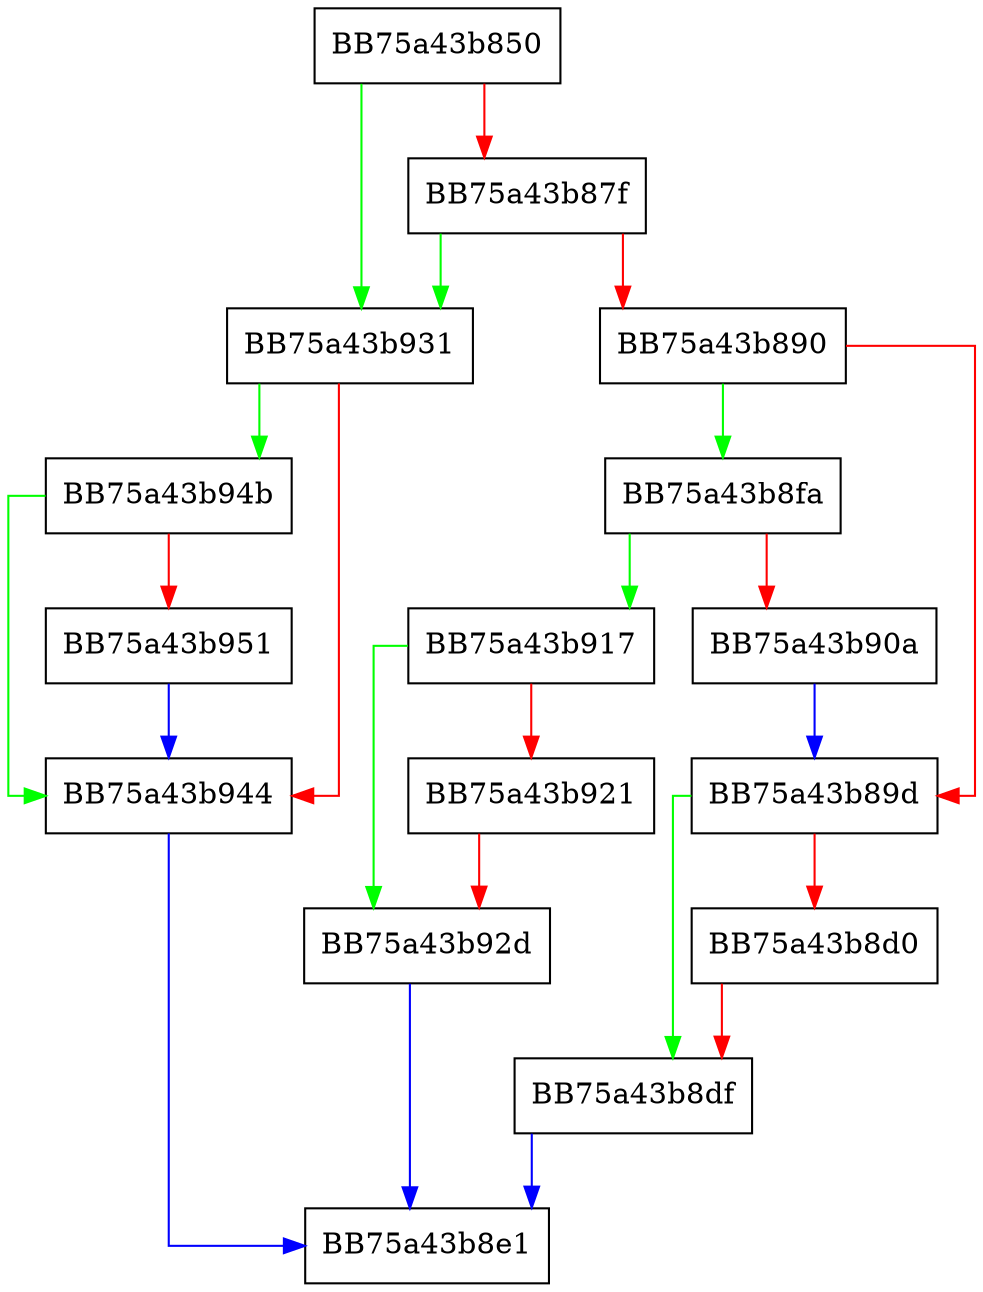 digraph OpenSubKey {
  node [shape="box"];
  graph [splines=ortho];
  BB75a43b850 -> BB75a43b931 [color="green"];
  BB75a43b850 -> BB75a43b87f [color="red"];
  BB75a43b87f -> BB75a43b931 [color="green"];
  BB75a43b87f -> BB75a43b890 [color="red"];
  BB75a43b890 -> BB75a43b8fa [color="green"];
  BB75a43b890 -> BB75a43b89d [color="red"];
  BB75a43b89d -> BB75a43b8df [color="green"];
  BB75a43b89d -> BB75a43b8d0 [color="red"];
  BB75a43b8d0 -> BB75a43b8df [color="red"];
  BB75a43b8df -> BB75a43b8e1 [color="blue"];
  BB75a43b8fa -> BB75a43b917 [color="green"];
  BB75a43b8fa -> BB75a43b90a [color="red"];
  BB75a43b90a -> BB75a43b89d [color="blue"];
  BB75a43b917 -> BB75a43b92d [color="green"];
  BB75a43b917 -> BB75a43b921 [color="red"];
  BB75a43b921 -> BB75a43b92d [color="red"];
  BB75a43b92d -> BB75a43b8e1 [color="blue"];
  BB75a43b931 -> BB75a43b94b [color="green"];
  BB75a43b931 -> BB75a43b944 [color="red"];
  BB75a43b944 -> BB75a43b8e1 [color="blue"];
  BB75a43b94b -> BB75a43b944 [color="green"];
  BB75a43b94b -> BB75a43b951 [color="red"];
  BB75a43b951 -> BB75a43b944 [color="blue"];
}